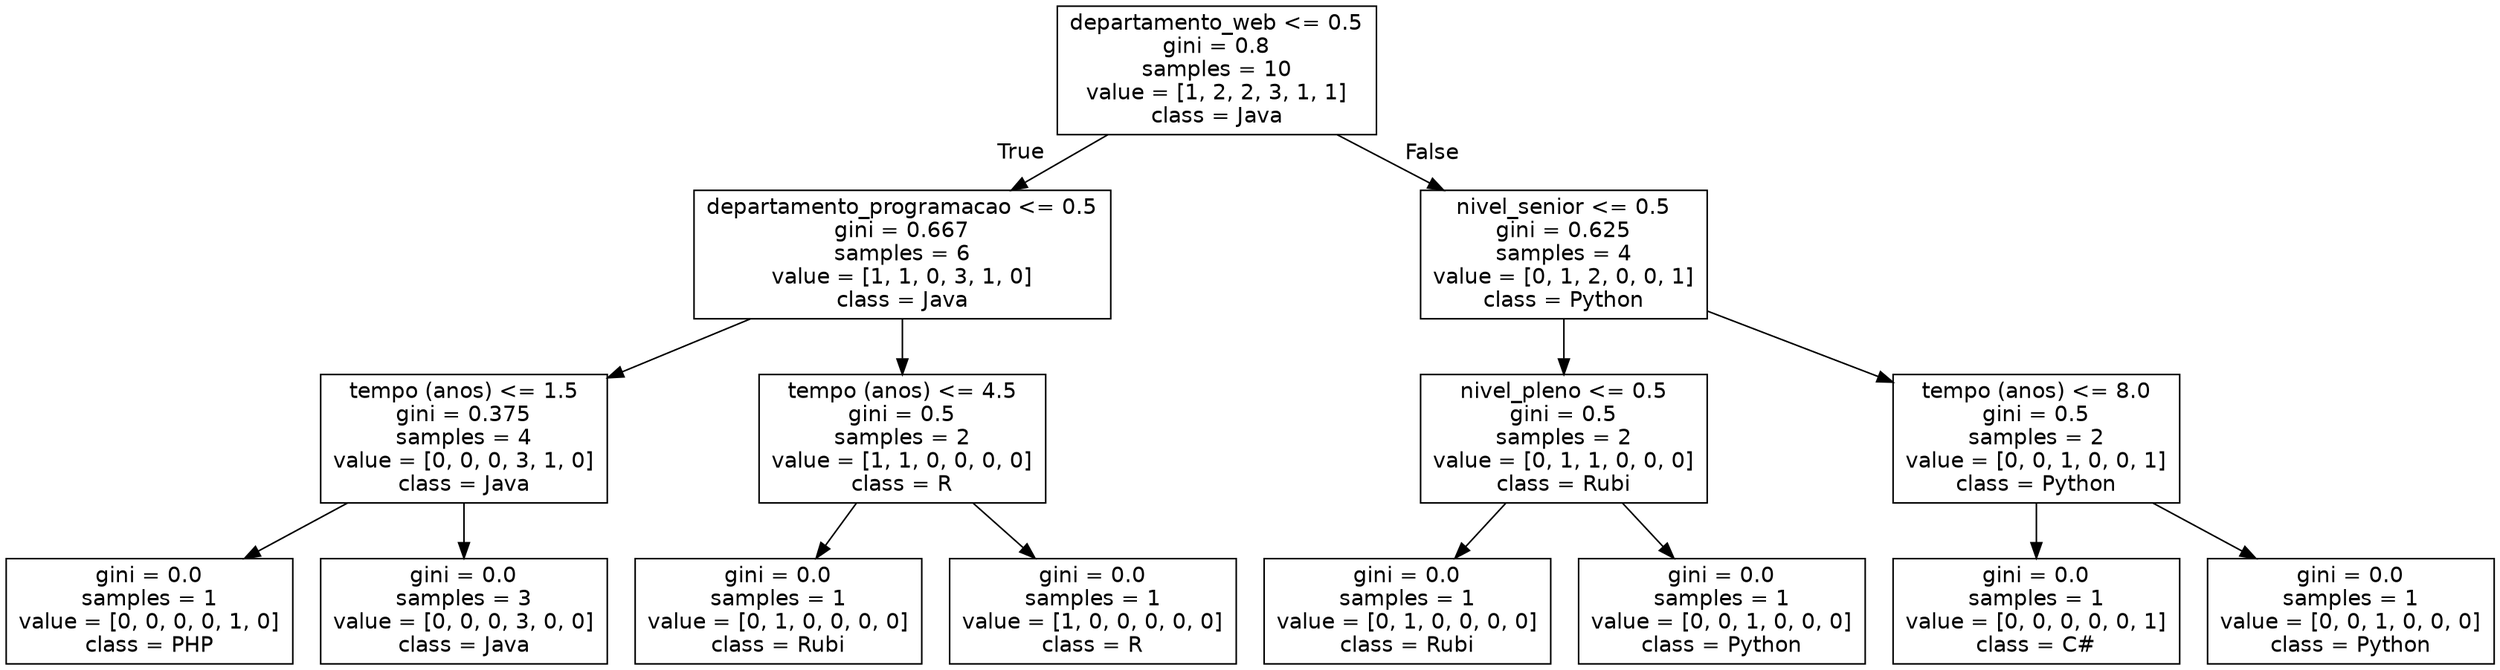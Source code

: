 digraph Tree {
node [shape=box, fontname="helvetica"] ;
edge [fontname="helvetica"] ;
0 [label="departamento_web <= 0.5\ngini = 0.8\nsamples = 10\nvalue = [1, 2, 2, 3, 1, 1]\nclass = Java"] ;
1 [label="departamento_programacao <= 0.5\ngini = 0.667\nsamples = 6\nvalue = [1, 1, 0, 3, 1, 0]\nclass = Java"] ;
0 -> 1 [labeldistance=2.5, labelangle=45, headlabel="True"] ;
2 [label="tempo (anos) <= 1.5\ngini = 0.375\nsamples = 4\nvalue = [0, 0, 0, 3, 1, 0]\nclass = Java"] ;
1 -> 2 ;
3 [label="gini = 0.0\nsamples = 1\nvalue = [0, 0, 0, 0, 1, 0]\nclass = PHP"] ;
2 -> 3 ;
4 [label="gini = 0.0\nsamples = 3\nvalue = [0, 0, 0, 3, 0, 0]\nclass = Java"] ;
2 -> 4 ;
5 [label="tempo (anos) <= 4.5\ngini = 0.5\nsamples = 2\nvalue = [1, 1, 0, 0, 0, 0]\nclass = R"] ;
1 -> 5 ;
6 [label="gini = 0.0\nsamples = 1\nvalue = [0, 1, 0, 0, 0, 0]\nclass = Rubi"] ;
5 -> 6 ;
7 [label="gini = 0.0\nsamples = 1\nvalue = [1, 0, 0, 0, 0, 0]\nclass = R"] ;
5 -> 7 ;
8 [label="nivel_senior <= 0.5\ngini = 0.625\nsamples = 4\nvalue = [0, 1, 2, 0, 0, 1]\nclass = Python"] ;
0 -> 8 [labeldistance=2.5, labelangle=-45, headlabel="False"] ;
9 [label="nivel_pleno <= 0.5\ngini = 0.5\nsamples = 2\nvalue = [0, 1, 1, 0, 0, 0]\nclass = Rubi"] ;
8 -> 9 ;
10 [label="gini = 0.0\nsamples = 1\nvalue = [0, 1, 0, 0, 0, 0]\nclass = Rubi"] ;
9 -> 10 ;
11 [label="gini = 0.0\nsamples = 1\nvalue = [0, 0, 1, 0, 0, 0]\nclass = Python"] ;
9 -> 11 ;
12 [label="tempo (anos) <= 8.0\ngini = 0.5\nsamples = 2\nvalue = [0, 0, 1, 0, 0, 1]\nclass = Python"] ;
8 -> 12 ;
13 [label="gini = 0.0\nsamples = 1\nvalue = [0, 0, 0, 0, 0, 1]\nclass = C#"] ;
12 -> 13 ;
14 [label="gini = 0.0\nsamples = 1\nvalue = [0, 0, 1, 0, 0, 0]\nclass = Python"] ;
12 -> 14 ;
}